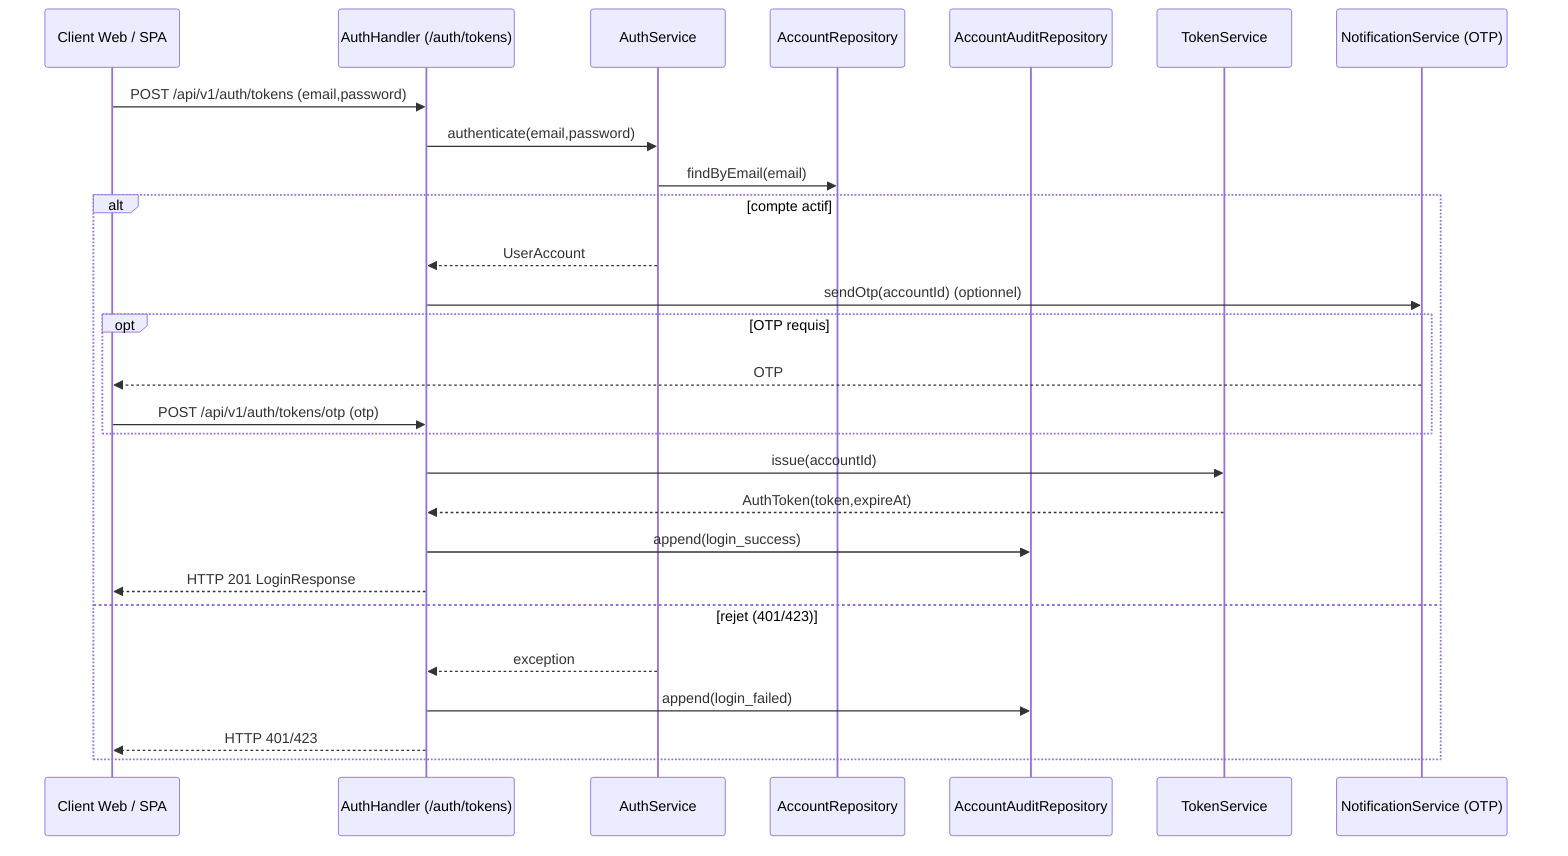 sequenceDiagram
    participant C as Client Web / SPA
    participant AuthH as AuthHandler (/auth/tokens)
    participant AS as AuthService
    participant AR as AccountRepository
    participant AAR as AccountAuditRepository
    participant TS as TokenService
    participant MFA as NotificationService (OTP)

    C->>AuthH: POST /api/v1/auth/tokens (email,password)
    AuthH->>AS: authenticate(email,password)
    AS->>AR: findByEmail(email)
    alt compte actif
        AS-->>AuthH: UserAccount
        AuthH->>MFA: sendOtp(accountId) (optionnel)
        opt OTP requis
            MFA-->>C: OTP
            C->>AuthH: POST /api/v1/auth/tokens/otp (otp)
        end
        AuthH->>TS: issue(accountId)
        TS-->>AuthH: AuthToken(token,expireAt)
        AuthH->>AAR: append(login_success)
        AuthH-->>C: HTTP 201 LoginResponse
    else rejet (401/423)
        AS-->>AuthH: exception
        AuthH->>AAR: append(login_failed)
        AuthH-->>C: HTTP 401/423
    end
